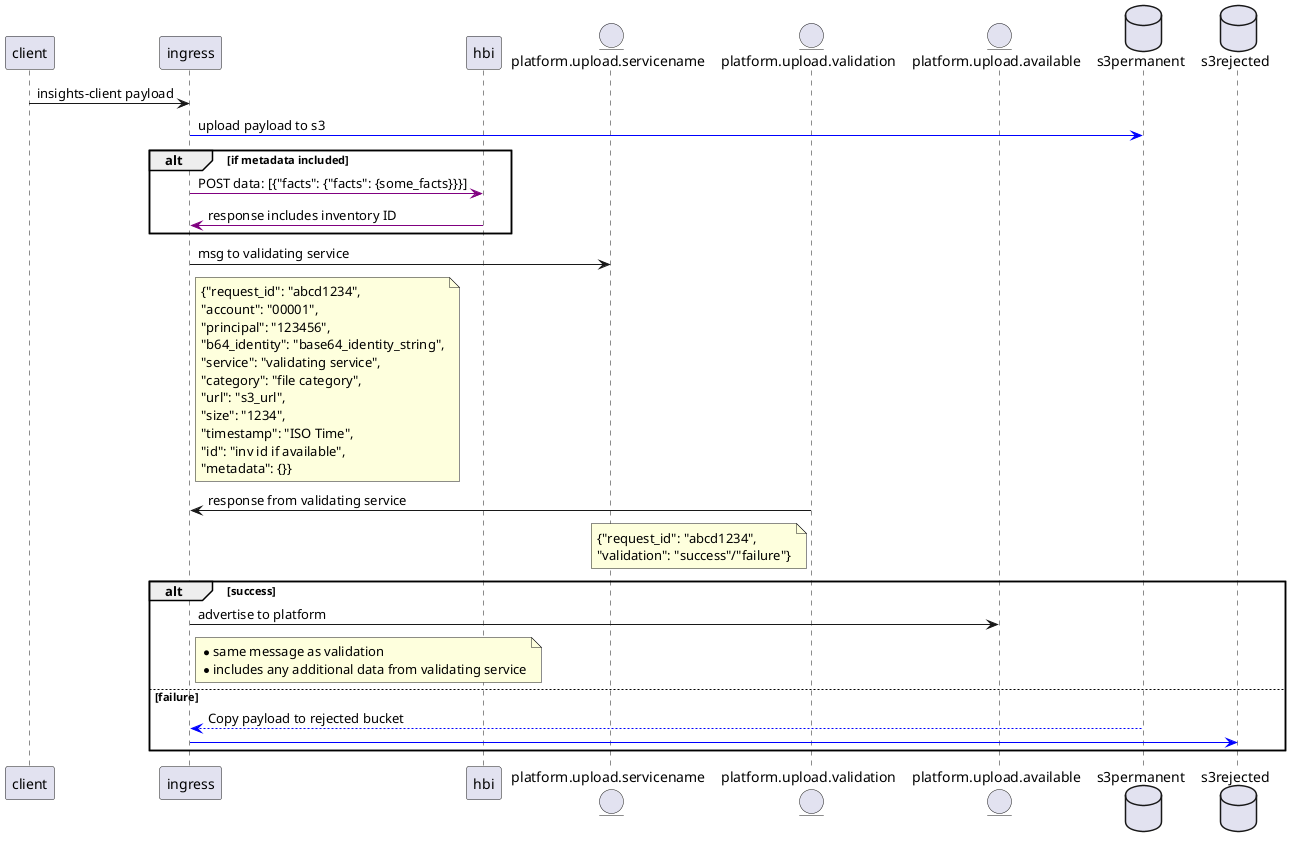 @startuml
participant client
participant ingress
participant hbi
entity platform.upload.servicename
entity platform.upload.validation
entity platform.upload.available
database s3permanent
database s3rejected
client->ingress: insights-client payload
ingress-[#blue]>s3permanent: upload payload to s3
alt if metadata included
    ingress-[#purple]>hbi: POST data: [{"facts": {"facts": {some_facts}}}]
    hbi-[#purple]>ingress: response includes inventory ID
end
ingress->platform.upload.servicename: msg to validating service
Note right of ingress: {"request_id": "abcd1234",\n"account": "00001",\n"principal": "123456",\n"b64_identity": "base64_identity_string",\n"service": "validating service",\n"category": "file category",\n"url": "s3_url",\n"size": "1234",\n"timestamp": "ISO Time",\n"id": "inv id if available",\n"metadata": {}}
platform.upload.validation->ingress: response from validating service
Note left of platform.upload.validation: {"request_id": "abcd1234",\n"validation": "success"/"failure"}
alt success
    ingress->platform.upload.available: advertise to platform
    Note right of ingress: *same message as validation\n*includes any additional data from validating service
else failure
    ingress<-[#blue]-s3permanent: Copy payload to rejected bucket
    ingress-[#blue]>s3rejected
end
